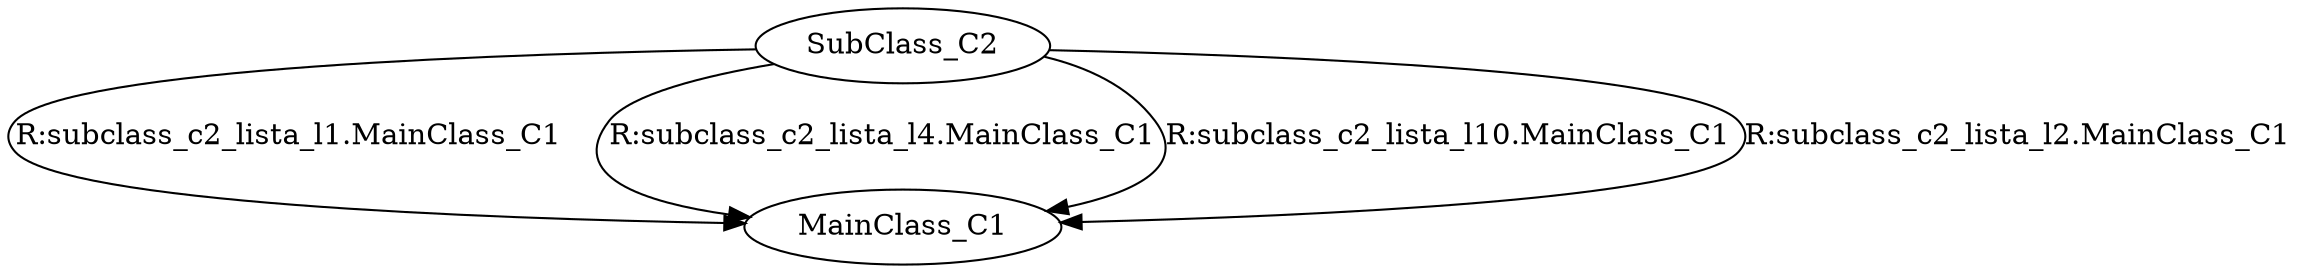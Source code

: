 digraph classRelations {
	subgraph Stazione {
		MainClass_C1 [ classID=1, classIndex=0, ownerPlantType=Stazione, isStarClass=false]
		SubClass_C2 [ classID=2, classIndex=1, ownerPlantType=Stazione, isStarClass=false]

		 SubClass_C2 -> MainClass_C1[OperationKind=AUTO]  [list_name=subclass_c2_lista_l1, field=mainclass_c1, fieldType=MainClass_C1, op=R] [label="R:subclass_c2_lista_l1.MainClass_C1"] 
		 SubClass_C2 -> MainClass_C1[OperationKind=AUTO]  [list_name=subclass_c2_lista_l4, field=mainclass_c1, fieldType=MainClass_C1, op=R] [label="R:subclass_c2_lista_l4.MainClass_C1"] 
		 SubClass_C2 -> MainClass_C1[OperationKind=AUTO]  [list_name=subclass_c2_lista_l10, field=mainclass_c1, fieldType=MainClass_C1, op=R] [label="R:subclass_c2_lista_l10.MainClass_C1"] 
		 SubClass_C2 -> MainClass_C1[OperationKind=AUTO]  [list_name=subclass_c2_lista_l2, field=mainclass_c1, fieldType=MainClass_C1, op=R] [label="R:subclass_c2_lista_l2.MainClass_C1"] 
	}
}